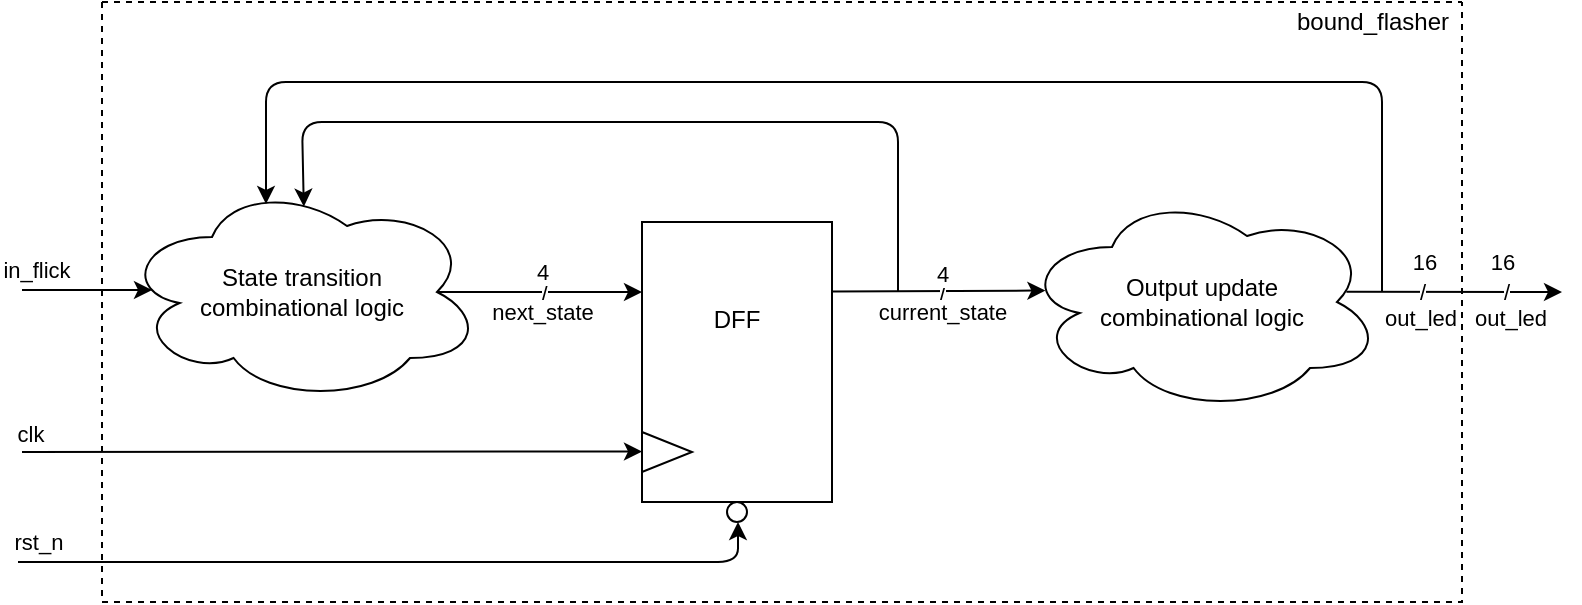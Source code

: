 <mxfile version="14.6.11" type="github">
  <diagram id="ma5SRapqaq8zgGtTEMoC" name="Page-1">
    <mxGraphModel dx="920" dy="509" grid="1" gridSize="10" guides="1" tooltips="1" connect="1" arrows="1" fold="1" page="1" pageScale="1" pageWidth="850" pageHeight="1100" math="0" shadow="0">
      <root>
        <mxCell id="0" />
        <mxCell id="1" parent="0" />
        <mxCell id="oRLY293_5cov37p5jNfm-1" value="State transition &lt;br&gt;combinational logic" style="ellipse;shape=cloud;whiteSpace=wrap;html=1;" vertex="1" parent="1">
          <mxGeometry x="110" y="170" width="180" height="110" as="geometry" />
        </mxCell>
        <mxCell id="oRLY293_5cov37p5jNfm-5" value="DFF&lt;br&gt;&lt;br&gt;&lt;br&gt;&lt;br&gt;" style="rounded=0;whiteSpace=wrap;html=1;imageVerticalAlign=top;" vertex="1" parent="1">
          <mxGeometry x="370" y="190" width="95" height="140" as="geometry" />
        </mxCell>
        <mxCell id="oRLY293_5cov37p5jNfm-3" value="" style="triangle;whiteSpace=wrap;html=1;" vertex="1" parent="1">
          <mxGeometry x="370" y="295" width="25" height="20" as="geometry" />
        </mxCell>
        <mxCell id="oRLY293_5cov37p5jNfm-6" value="Output update&lt;br&gt;combinational logic" style="ellipse;shape=cloud;whiteSpace=wrap;html=1;" vertex="1" parent="1">
          <mxGeometry x="560" y="175" width="180" height="110" as="geometry" />
        </mxCell>
        <mxCell id="oRLY293_5cov37p5jNfm-12" value="" style="endArrow=classic;html=1;entryX=0.065;entryY=0.448;entryDx=0;entryDy=0;entryPerimeter=0;" edge="1" parent="1" target="oRLY293_5cov37p5jNfm-6">
          <mxGeometry width="50" height="50" relative="1" as="geometry">
            <mxPoint x="465" y="224.778" as="sourcePoint" />
            <mxPoint x="510" y="225" as="targetPoint" />
          </mxGeometry>
        </mxCell>
        <mxCell id="oRLY293_5cov37p5jNfm-15" value="/" style="edgeLabel;html=1;align=center;verticalAlign=middle;resizable=0;points=[];" vertex="1" connectable="0" parent="oRLY293_5cov37p5jNfm-12">
          <mxGeometry x="0.084" relative="1" as="geometry">
            <mxPoint x="-3" as="offset" />
          </mxGeometry>
        </mxCell>
        <mxCell id="oRLY293_5cov37p5jNfm-18" value="current_state" style="edgeLabel;html=1;align=center;verticalAlign=middle;resizable=0;points=[];" vertex="1" connectable="0" parent="oRLY293_5cov37p5jNfm-12">
          <mxGeometry x="-0.466" relative="1" as="geometry">
            <mxPoint x="26" y="10" as="offset" />
          </mxGeometry>
        </mxCell>
        <mxCell id="oRLY293_5cov37p5jNfm-19" value="4" style="edgeLabel;html=1;align=center;verticalAlign=middle;resizable=0;points=[];" vertex="1" connectable="0" parent="oRLY293_5cov37p5jNfm-12">
          <mxGeometry x="0.272" relative="1" as="geometry">
            <mxPoint x="-13" y="-9" as="offset" />
          </mxGeometry>
        </mxCell>
        <mxCell id="oRLY293_5cov37p5jNfm-13" value="" style="endArrow=classic;html=1;exitX=0.875;exitY=0.5;exitDx=0;exitDy=0;exitPerimeter=0;entryX=0;entryY=0.5;entryDx=0;entryDy=0;" edge="1" parent="1" source="oRLY293_5cov37p5jNfm-1">
          <mxGeometry width="50" height="50" relative="1" as="geometry">
            <mxPoint x="310" y="224.83" as="sourcePoint" />
            <mxPoint x="370" y="225" as="targetPoint" />
          </mxGeometry>
        </mxCell>
        <mxCell id="oRLY293_5cov37p5jNfm-14" value="/" style="edgeLabel;html=1;align=center;verticalAlign=middle;resizable=0;points=[];" vertex="1" connectable="0" parent="oRLY293_5cov37p5jNfm-13">
          <mxGeometry x="-0.106" relative="1" as="geometry">
            <mxPoint x="7" as="offset" />
          </mxGeometry>
        </mxCell>
        <mxCell id="oRLY293_5cov37p5jNfm-16" value="next_state" style="edgeLabel;html=1;align=center;verticalAlign=middle;resizable=0;points=[];" vertex="1" connectable="0" parent="oRLY293_5cov37p5jNfm-13">
          <mxGeometry x="0.139" y="-2" relative="1" as="geometry">
            <mxPoint x="-6" y="8" as="offset" />
          </mxGeometry>
        </mxCell>
        <mxCell id="oRLY293_5cov37p5jNfm-17" value="4" style="edgeLabel;html=1;align=center;verticalAlign=middle;resizable=0;points=[];" vertex="1" connectable="0" parent="oRLY293_5cov37p5jNfm-13">
          <mxGeometry x="0.298" relative="1" as="geometry">
            <mxPoint x="-14" y="-10" as="offset" />
          </mxGeometry>
        </mxCell>
        <mxCell id="oRLY293_5cov37p5jNfm-20" value="" style="endArrow=classic;html=1;entryX=0.505;entryY=0.112;entryDx=0;entryDy=0;entryPerimeter=0;" edge="1" parent="1" target="oRLY293_5cov37p5jNfm-1">
          <mxGeometry width="50" height="50" relative="1" as="geometry">
            <mxPoint x="498" y="225" as="sourcePoint" />
            <mxPoint x="267.5" y="150" as="targetPoint" />
            <Array as="points">
              <mxPoint x="498" y="140" />
              <mxPoint x="200" y="140" />
            </Array>
          </mxGeometry>
        </mxCell>
        <mxCell id="oRLY293_5cov37p5jNfm-21" value="" style="ellipse;whiteSpace=wrap;html=1;aspect=fixed;" vertex="1" parent="1">
          <mxGeometry x="412.5" y="330" width="10" height="10" as="geometry" />
        </mxCell>
        <mxCell id="oRLY293_5cov37p5jNfm-22" value="" style="endArrow=classic;html=1;" edge="1" parent="1">
          <mxGeometry width="50" height="50" relative="1" as="geometry">
            <mxPoint x="60" y="305" as="sourcePoint" />
            <mxPoint x="370" y="304.76" as="targetPoint" />
            <Array as="points">
              <mxPoint x="340" y="304.76" />
            </Array>
          </mxGeometry>
        </mxCell>
        <mxCell id="oRLY293_5cov37p5jNfm-36" value="clk" style="edgeLabel;html=1;align=center;verticalAlign=middle;resizable=0;points=[];" vertex="1" connectable="0" parent="oRLY293_5cov37p5jNfm-22">
          <mxGeometry x="-0.932" relative="1" as="geometry">
            <mxPoint x="-7" y="-9" as="offset" />
          </mxGeometry>
        </mxCell>
        <mxCell id="oRLY293_5cov37p5jNfm-23" value="" style="endArrow=classic;html=1;exitX=0.901;exitY=0.453;exitDx=0;exitDy=0;exitPerimeter=0;" edge="1" parent="1" source="oRLY293_5cov37p5jNfm-6">
          <mxGeometry width="50" height="50" relative="1" as="geometry">
            <mxPoint x="740" y="224.66" as="sourcePoint" />
            <mxPoint x="830" y="225" as="targetPoint" />
          </mxGeometry>
        </mxCell>
        <mxCell id="oRLY293_5cov37p5jNfm-24" value="/" style="edgeLabel;html=1;align=center;verticalAlign=middle;resizable=0;points=[];" vertex="1" connectable="0" parent="oRLY293_5cov37p5jNfm-23">
          <mxGeometry x="-0.093" y="-1" relative="1" as="geometry">
            <mxPoint x="-11" y="-1" as="offset" />
          </mxGeometry>
        </mxCell>
        <mxCell id="oRLY293_5cov37p5jNfm-26" value="16" style="edgeLabel;html=1;align=center;verticalAlign=middle;resizable=0;points=[];" vertex="1" connectable="0" parent="oRLY293_5cov37p5jNfm-23">
          <mxGeometry x="0.322" relative="1" as="geometry">
            <mxPoint x="-33" y="-15" as="offset" />
          </mxGeometry>
        </mxCell>
        <mxCell id="oRLY293_5cov37p5jNfm-27" value="out_led" style="edgeLabel;html=1;align=center;verticalAlign=middle;resizable=0;points=[];" vertex="1" connectable="0" parent="oRLY293_5cov37p5jNfm-23">
          <mxGeometry x="0.252" y="1" relative="1" as="geometry">
            <mxPoint x="-31" y="14" as="offset" />
          </mxGeometry>
        </mxCell>
        <mxCell id="oRLY293_5cov37p5jNfm-31" value="/" style="edgeLabel;html=1;align=center;verticalAlign=middle;resizable=0;points=[];" vertex="1" connectable="0" parent="oRLY293_5cov37p5jNfm-23">
          <mxGeometry x="0.385" relative="1" as="geometry">
            <mxPoint x="5" as="offset" />
          </mxGeometry>
        </mxCell>
        <mxCell id="oRLY293_5cov37p5jNfm-32" value="16" style="edgeLabel;html=1;align=center;verticalAlign=middle;resizable=0;points=[];" vertex="1" connectable="0" parent="oRLY293_5cov37p5jNfm-23">
          <mxGeometry x="0.296" relative="1" as="geometry">
            <mxPoint x="8" y="-15" as="offset" />
          </mxGeometry>
        </mxCell>
        <mxCell id="oRLY293_5cov37p5jNfm-33" value="out_led" style="edgeLabel;html=1;align=center;verticalAlign=middle;resizable=0;points=[];" vertex="1" connectable="0" parent="oRLY293_5cov37p5jNfm-23">
          <mxGeometry x="0.667" relative="1" as="geometry">
            <mxPoint x="-8" y="13" as="offset" />
          </mxGeometry>
        </mxCell>
        <mxCell id="oRLY293_5cov37p5jNfm-28" value="" style="endArrow=classic;html=1;entryX=0.4;entryY=0.1;entryDx=0;entryDy=0;entryPerimeter=0;" edge="1" parent="1" target="oRLY293_5cov37p5jNfm-1">
          <mxGeometry width="50" height="50" relative="1" as="geometry">
            <mxPoint x="740" y="225" as="sourcePoint" />
            <mxPoint x="150" y="110" as="targetPoint" />
            <Array as="points">
              <mxPoint x="740" y="120" />
              <mxPoint x="460" y="120" />
              <mxPoint x="182" y="120" />
            </Array>
          </mxGeometry>
        </mxCell>
        <mxCell id="oRLY293_5cov37p5jNfm-29" value="" style="swimlane;startSize=0;dashed=1;" vertex="1" parent="1">
          <mxGeometry x="100" y="80" width="680" height="300" as="geometry" />
        </mxCell>
        <mxCell id="oRLY293_5cov37p5jNfm-30" value="" style="endArrow=classic;html=1;" edge="1" parent="oRLY293_5cov37p5jNfm-29">
          <mxGeometry width="50" height="50" relative="1" as="geometry">
            <mxPoint x="-42" y="280" as="sourcePoint" />
            <mxPoint x="318" y="260" as="targetPoint" />
            <Array as="points">
              <mxPoint x="138" y="280" />
              <mxPoint x="318" y="280" />
            </Array>
          </mxGeometry>
        </mxCell>
        <mxCell id="oRLY293_5cov37p5jNfm-37" value="rst_n" style="edgeLabel;html=1;align=center;verticalAlign=middle;resizable=0;points=[];" vertex="1" connectable="0" parent="oRLY293_5cov37p5jNfm-30">
          <mxGeometry x="-0.951" relative="1" as="geometry">
            <mxPoint y="-10" as="offset" />
          </mxGeometry>
        </mxCell>
        <mxCell id="oRLY293_5cov37p5jNfm-38" value="bound_flasher" style="text;html=1;align=center;verticalAlign=middle;resizable=0;points=[];autosize=1;strokeColor=none;" vertex="1" parent="oRLY293_5cov37p5jNfm-29">
          <mxGeometry x="590" width="90" height="20" as="geometry" />
        </mxCell>
        <mxCell id="oRLY293_5cov37p5jNfm-34" value="" style="endArrow=classic;html=1;" edge="1" parent="1">
          <mxGeometry width="50" height="50" relative="1" as="geometry">
            <mxPoint x="60" y="224" as="sourcePoint" />
            <mxPoint x="125" y="224" as="targetPoint" />
          </mxGeometry>
        </mxCell>
        <mxCell id="oRLY293_5cov37p5jNfm-35" value="in_flick" style="edgeLabel;html=1;align=center;verticalAlign=middle;resizable=0;points=[];" vertex="1" connectable="0" parent="oRLY293_5cov37p5jNfm-34">
          <mxGeometry x="-0.776" y="-1" relative="1" as="geometry">
            <mxPoint x="-1" y="-11" as="offset" />
          </mxGeometry>
        </mxCell>
      </root>
    </mxGraphModel>
  </diagram>
</mxfile>
